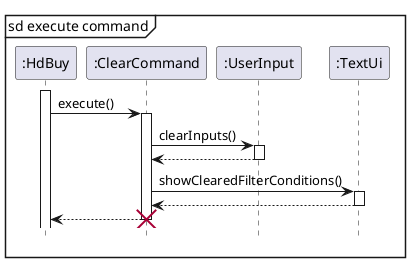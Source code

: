@startuml
'https://plantuml.com/sequence-diagram

hide footbox

mainframe sd execute command
activate ":HdBuy"
":HdBuy" -> ":ClearCommand": execute()
        activate ":ClearCommand"
        ":ClearCommand" -> ":UserInput": clearInputs()
        activate ":UserInput"
        ":ClearCommand" <-- ":UserInput"
        deactivate ":UserInput"
        ":ClearCommand" -> ":TextUi": showClearedFilterConditions()
        activate ":TextUi"
        ":ClearCommand" <-- ":TextUi"
        deactivate ":TextUi"
        ":HdBuy" <-- ":ClearCommand"
        destroy ":ClearCommand"

@enduml